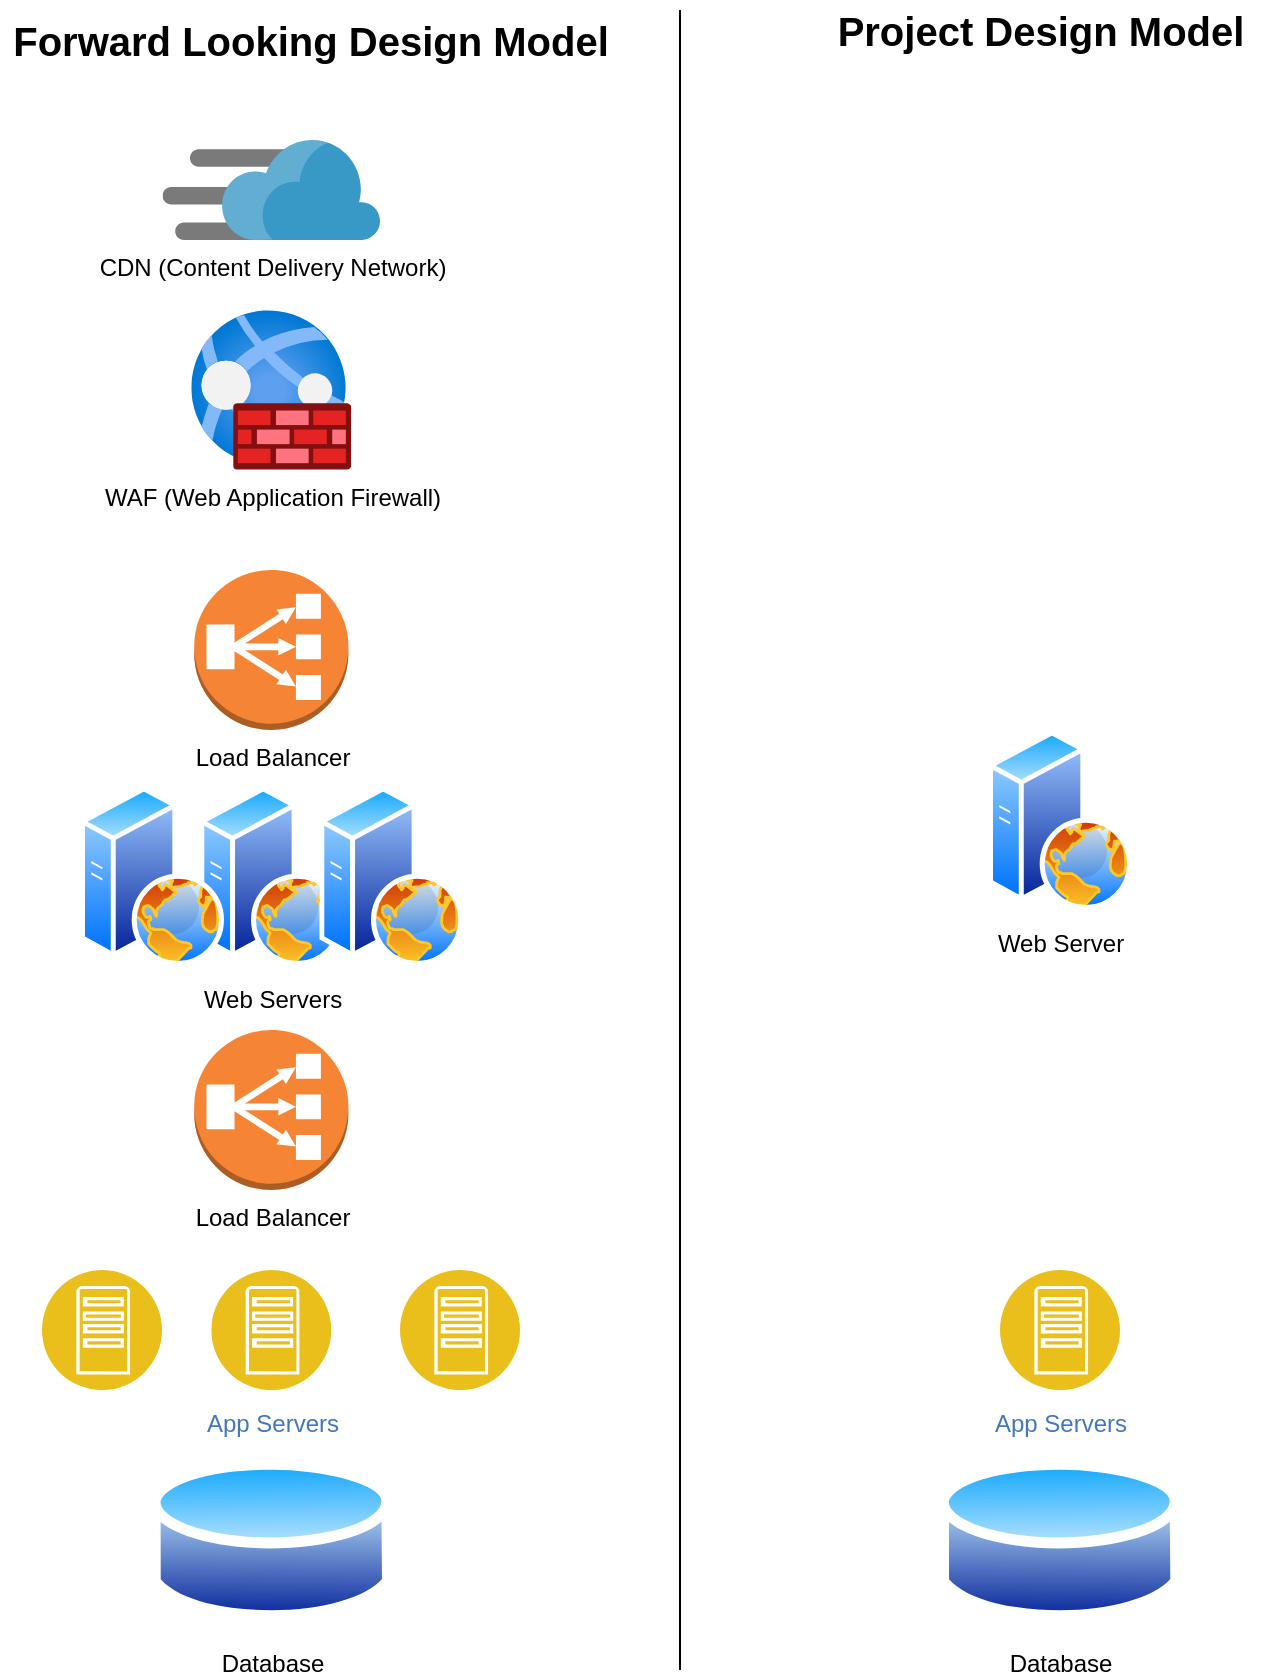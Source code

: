 <mxfile version="13.7.9" type="device"><diagram name="Page-1" id="822b0af5-4adb-64df-f703-e8dfc1f81529"><mxGraphModel dx="2054" dy="1073" grid="1" gridSize="10" guides="1" tooltips="1" connect="1" arrows="1" fold="1" page="1" pageScale="1" pageWidth="850" pageHeight="1100" background="#ffffff" math="0" shadow="0"><root><mxCell id="0"/><mxCell id="1" parent="0"/><mxCell id="0rnc2k3CE3Wwiioklqe5-2" value="CDN (Content Delivery Network)&lt;br&gt;" style="aspect=fixed;html=1;points=[];align=center;image;fontSize=12;image=img/lib/mscae/Content_Delivery_Network.svg;" vertex="1" parent="1"><mxGeometry x="191.31" y="120" width="108.69" height="50" as="geometry"/></mxCell><mxCell id="0rnc2k3CE3Wwiioklqe5-3" value="WAF (Web Application Firewall)" style="aspect=fixed;html=1;points=[];align=center;image;fontSize=12;image=img/lib/azure2/networking/Web_Application_Firewall_Policies_WAF.svg;" vertex="1" parent="1"><mxGeometry x="205.65" y="205" width="80" height="80" as="geometry"/></mxCell><mxCell id="0rnc2k3CE3Wwiioklqe5-4" value="Load Balancer" style="outlineConnect=0;dashed=0;verticalLabelPosition=bottom;verticalAlign=top;align=center;html=1;shape=mxgraph.aws3.classic_load_balancer;fillColor=#F58534;gradientColor=none;" vertex="1" parent="1"><mxGeometry x="207.11" y="335" width="77.08" height="80" as="geometry"/></mxCell><mxCell id="0rnc2k3CE3Wwiioklqe5-5" value="Web Servers" style="aspect=fixed;perimeter=ellipsePerimeter;html=1;align=center;shadow=0;dashed=0;spacingTop=3;image;image=img/lib/active_directory/web_server.svg;" vertex="1" parent="1"><mxGeometry x="209.65" y="443" width="72" height="90" as="geometry"/></mxCell><mxCell id="0rnc2k3CE3Wwiioklqe5-8" value="" style="aspect=fixed;perimeter=ellipsePerimeter;html=1;align=center;shadow=0;dashed=0;spacingTop=3;image;image=img/lib/active_directory/web_server.svg;" vertex="1" parent="1"><mxGeometry x="150" y="443" width="72" height="90" as="geometry"/></mxCell><mxCell id="0rnc2k3CE3Wwiioklqe5-9" value="" style="aspect=fixed;perimeter=ellipsePerimeter;html=1;align=center;shadow=0;dashed=0;spacingTop=3;image;image=img/lib/active_directory/web_server.svg;" vertex="1" parent="1"><mxGeometry x="269.65" y="443" width="72" height="90" as="geometry"/></mxCell><mxCell id="0rnc2k3CE3Wwiioklqe5-10" value="Load Balancer" style="outlineConnect=0;dashed=0;verticalLabelPosition=bottom;verticalAlign=top;align=center;html=1;shape=mxgraph.aws3.classic_load_balancer;fillColor=#F58534;gradientColor=none;" vertex="1" parent="1"><mxGeometry x="207.11" y="565" width="77.08" height="80" as="geometry"/></mxCell><mxCell id="0rnc2k3CE3Wwiioklqe5-11" value="" style="aspect=fixed;perimeter=ellipsePerimeter;html=1;align=center;shadow=0;dashed=0;fontColor=#4277BB;labelBackgroundColor=#ffffff;fontSize=12;spacingTop=3;image;image=img/lib/ibm/applications/app_server.svg;" vertex="1" parent="1"><mxGeometry x="131" y="685" width="60" height="60" as="geometry"/></mxCell><mxCell id="0rnc2k3CE3Wwiioklqe5-12" value="App Servers" style="aspect=fixed;perimeter=ellipsePerimeter;html=1;align=center;shadow=0;dashed=0;fontColor=#4277BB;labelBackgroundColor=#ffffff;fontSize=12;spacingTop=3;image;image=img/lib/ibm/applications/app_server.svg;" vertex="1" parent="1"><mxGeometry x="215.65" y="685" width="60" height="60" as="geometry"/></mxCell><mxCell id="0rnc2k3CE3Wwiioklqe5-13" value="" style="aspect=fixed;perimeter=ellipsePerimeter;html=1;align=center;shadow=0;dashed=0;fontColor=#4277BB;labelBackgroundColor=#ffffff;fontSize=12;spacingTop=3;image;image=img/lib/ibm/applications/app_server.svg;" vertex="1" parent="1"><mxGeometry x="310" y="685" width="60" height="60" as="geometry"/></mxCell><mxCell id="0rnc2k3CE3Wwiioklqe5-15" value="Database" style="aspect=fixed;perimeter=ellipsePerimeter;html=1;align=center;shadow=0;dashed=0;spacingTop=3;image;image=img/lib/active_directory/database.svg;" vertex="1" parent="1"><mxGeometry x="184.84" y="775" width="121.62" height="90" as="geometry"/></mxCell><mxCell id="0rnc2k3CE3Wwiioklqe5-16" value="" style="endArrow=none;html=1;" edge="1" parent="1"><mxGeometry width="50" height="50" relative="1" as="geometry"><mxPoint x="450" y="885" as="sourcePoint"/><mxPoint x="450" y="55" as="targetPoint"/></mxGeometry></mxCell><mxCell id="0rnc2k3CE3Wwiioklqe5-17" value="Web Server" style="aspect=fixed;perimeter=ellipsePerimeter;html=1;align=center;shadow=0;dashed=0;spacingTop=3;image;image=img/lib/active_directory/web_server.svg;" vertex="1" parent="1"><mxGeometry x="604" y="415" width="72" height="90" as="geometry"/></mxCell><mxCell id="0rnc2k3CE3Wwiioklqe5-18" value="App Servers" style="aspect=fixed;perimeter=ellipsePerimeter;html=1;align=center;shadow=0;dashed=0;fontColor=#4277BB;labelBackgroundColor=#ffffff;fontSize=12;spacingTop=3;image;image=img/lib/ibm/applications/app_server.svg;" vertex="1" parent="1"><mxGeometry x="610" y="685" width="60" height="60" as="geometry"/></mxCell><mxCell id="0rnc2k3CE3Wwiioklqe5-19" value="Database" style="aspect=fixed;perimeter=ellipsePerimeter;html=1;align=center;shadow=0;dashed=0;spacingTop=3;image;image=img/lib/active_directory/database.svg;" vertex="1" parent="1"><mxGeometry x="579" y="775" width="121.62" height="90" as="geometry"/></mxCell><mxCell id="0rnc2k3CE3Wwiioklqe5-22" value="Forward Looking Design Model" style="text;html=1;align=center;verticalAlign=middle;resizable=0;points=[];autosize=1;fontSize=20;fontStyle=1" vertex="1" parent="1"><mxGeometry x="110" y="55" width="310" height="30" as="geometry"/></mxCell><mxCell id="0rnc2k3CE3Wwiioklqe5-23" value="Project Design Model" style="text;html=1;align=center;verticalAlign=middle;resizable=0;points=[];autosize=1;fontSize=20;fontStyle=1" vertex="1" parent="1"><mxGeometry x="520" y="50" width="220" height="30" as="geometry"/></mxCell></root></mxGraphModel></diagram></mxfile>